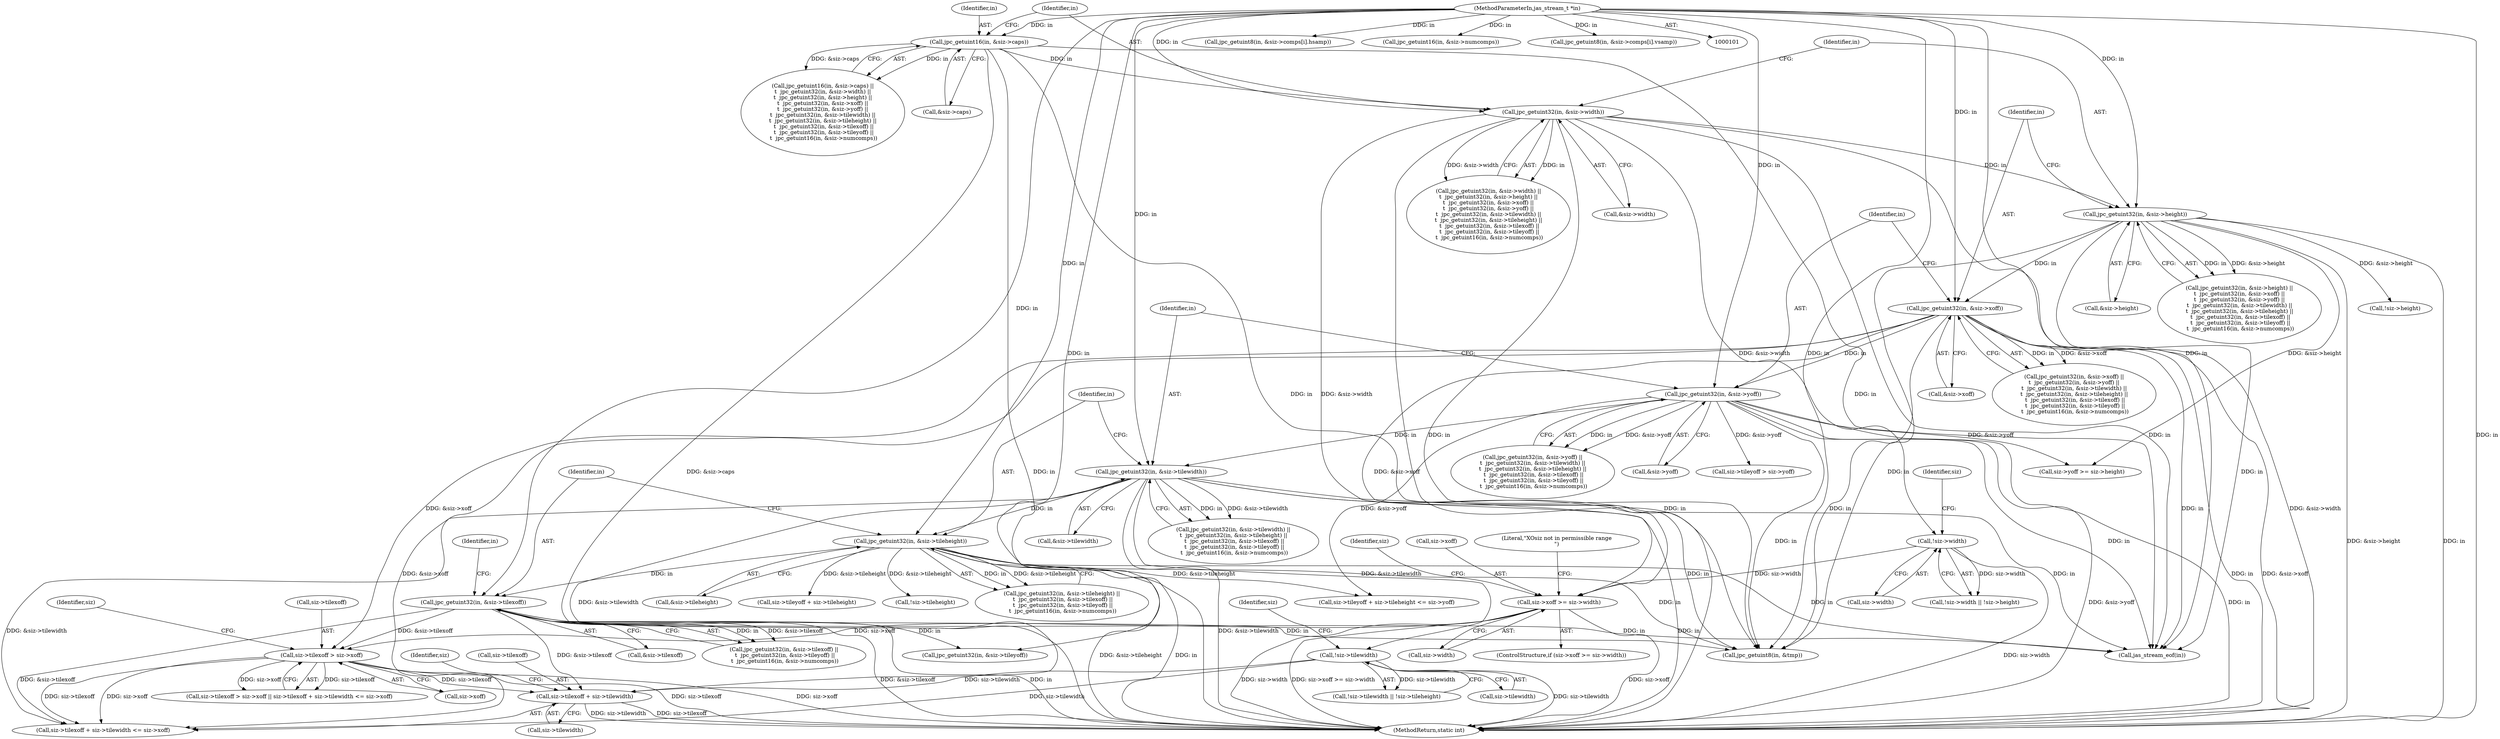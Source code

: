 digraph "0_jasper_f7038068550fba0e41e1d0c355787f1dcd5bf330@pointer" {
"1000274" [label="(Call,siz->tilexoff + siz->tilewidth)"];
"1000176" [label="(Call,jpc_getuint32(in, &siz->tilexoff))"];
"1000169" [label="(Call,jpc_getuint32(in, &siz->tileheight))"];
"1000162" [label="(Call,jpc_getuint32(in, &siz->tilewidth))"];
"1000155" [label="(Call,jpc_getuint32(in, &siz->yoff))"];
"1000148" [label="(Call,jpc_getuint32(in, &siz->xoff))"];
"1000141" [label="(Call,jpc_getuint32(in, &siz->height))"];
"1000134" [label="(Call,jpc_getuint32(in, &siz->width))"];
"1000127" [label="(Call,jpc_getuint16(in, &siz->caps))"];
"1000104" [label="(MethodParameterIn,jas_stream_t *in)"];
"1000266" [label="(Call,siz->tilexoff > siz->xoff)"];
"1000241" [label="(Call,siz->xoff >= siz->width)"];
"1000199" [label="(Call,!siz->width)"];
"1000213" [label="(Call,!siz->tilewidth)"];
"1000157" [label="(Call,&siz->yoff)"];
"1000282" [label="(Identifier,siz)"];
"1000273" [label="(Call,siz->tilexoff + siz->tilewidth <= siz->xoff)"];
"1000170" [label="(Identifier,in)"];
"1000127" [label="(Call,jpc_getuint16(in, &siz->caps))"];
"1000241" [label="(Call,siz->xoff >= siz->width)"];
"1000240" [label="(ControlStructure,if (siz->xoff >= siz->width))"];
"1000136" [label="(Call,&siz->width)"];
"1000155" [label="(Call,jpc_getuint32(in, &siz->yoff))"];
"1000255" [label="(Identifier,siz)"];
"1000148" [label="(Call,jpc_getuint32(in, &siz->xoff))"];
"1000183" [label="(Call,jpc_getuint32(in, &siz->tileyoff))"];
"1000266" [label="(Call,siz->tilexoff > siz->xoff)"];
"1000126" [label="(Call,jpc_getuint16(in, &siz->caps) ||\n\t  jpc_getuint32(in, &siz->width) ||\n\t  jpc_getuint32(in, &siz->height) ||\n\t  jpc_getuint32(in, &siz->xoff) ||\n\t  jpc_getuint32(in, &siz->yoff) ||\n\t  jpc_getuint32(in, &siz->tilewidth) ||\n\t  jpc_getuint32(in, &siz->tileheight) ||\n \t  jpc_getuint32(in, &siz->tilexoff) ||\n \t  jpc_getuint32(in, &siz->tileyoff) ||\n \t  jpc_getuint16(in, &siz->numcomps))"];
"1000129" [label="(Call,&siz->caps)"];
"1000178" [label="(Call,&siz->tilexoff)"];
"1000205" [label="(Identifier,siz)"];
"1000212" [label="(Call,!siz->tilewidth || !siz->tileheight)"];
"1000200" [label="(Call,siz->width)"];
"1000219" [label="(Identifier,siz)"];
"1000199" [label="(Call,!siz->width)"];
"1000184" [label="(Identifier,in)"];
"1000345" [label="(Call,jpc_getuint8(in, &siz->comps[i].hsamp))"];
"1000142" [label="(Identifier,in)"];
"1000340" [label="(Call,jpc_getuint8(in, &tmp))"];
"1000214" [label="(Call,siz->tilewidth)"];
"1000456" [label="(Call,jas_stream_eof(in))"];
"1000169" [label="(Call,jpc_getuint32(in, &siz->tileheight))"];
"1000298" [label="(Call,siz->tileyoff + siz->tileheight)"];
"1000133" [label="(Call,jpc_getuint32(in, &siz->width) ||\n\t  jpc_getuint32(in, &siz->height) ||\n\t  jpc_getuint32(in, &siz->xoff) ||\n\t  jpc_getuint32(in, &siz->yoff) ||\n\t  jpc_getuint32(in, &siz->tilewidth) ||\n\t  jpc_getuint32(in, &siz->tileheight) ||\n \t  jpc_getuint32(in, &siz->tilexoff) ||\n \t  jpc_getuint32(in, &siz->tileyoff) ||\n \t  jpc_getuint16(in, &siz->numcomps))"];
"1000274" [label="(Call,siz->tilexoff + siz->tilewidth)"];
"1000134" [label="(Call,jpc_getuint32(in, &siz->width))"];
"1000162" [label="(Call,jpc_getuint32(in, &siz->tilewidth))"];
"1000270" [label="(Call,siz->xoff)"];
"1000176" [label="(Call,jpc_getuint32(in, &siz->tilexoff))"];
"1000140" [label="(Call,jpc_getuint32(in, &siz->height) ||\n\t  jpc_getuint32(in, &siz->xoff) ||\n\t  jpc_getuint32(in, &siz->yoff) ||\n\t  jpc_getuint32(in, &siz->tilewidth) ||\n\t  jpc_getuint32(in, &siz->tileheight) ||\n \t  jpc_getuint32(in, &siz->tilexoff) ||\n \t  jpc_getuint32(in, &siz->tileyoff) ||\n \t  jpc_getuint16(in, &siz->numcomps))"];
"1000128" [label="(Identifier,in)"];
"1000217" [label="(Call,!siz->tileheight)"];
"1000135" [label="(Identifier,in)"];
"1000189" [label="(Call,jpc_getuint16(in, &siz->numcomps))"];
"1000276" [label="(Identifier,siz)"];
"1000203" [label="(Call,!siz->height)"];
"1000290" [label="(Call,siz->tileyoff > siz->yoff)"];
"1000275" [label="(Call,siz->tilexoff)"];
"1000104" [label="(MethodParameterIn,jas_stream_t *in)"];
"1000278" [label="(Call,siz->tilewidth)"];
"1000171" [label="(Call,&siz->tileheight)"];
"1000164" [label="(Call,&siz->tilewidth)"];
"1000141" [label="(Call,jpc_getuint32(in, &siz->height))"];
"1000267" [label="(Call,siz->tilexoff)"];
"1000161" [label="(Call,jpc_getuint32(in, &siz->tilewidth) ||\n\t  jpc_getuint32(in, &siz->tileheight) ||\n \t  jpc_getuint32(in, &siz->tilexoff) ||\n \t  jpc_getuint32(in, &siz->tileyoff) ||\n \t  jpc_getuint16(in, &siz->numcomps))"];
"1000163" [label="(Identifier,in)"];
"1000143" [label="(Call,&siz->height)"];
"1000242" [label="(Call,siz->xoff)"];
"1000250" [label="(Literal,\"XOsiz not in permissible range\n\")"];
"1000150" [label="(Call,&siz->xoff)"];
"1000253" [label="(Call,siz->yoff >= siz->height)"];
"1000156" [label="(Identifier,in)"];
"1000198" [label="(Call,!siz->width || !siz->height)"];
"1000297" [label="(Call,siz->tileyoff + siz->tileheight <= siz->yoff)"];
"1000475" [label="(MethodReturn,static int)"];
"1000177" [label="(Identifier,in)"];
"1000147" [label="(Call,jpc_getuint32(in, &siz->xoff) ||\n\t  jpc_getuint32(in, &siz->yoff) ||\n\t  jpc_getuint32(in, &siz->tilewidth) ||\n\t  jpc_getuint32(in, &siz->tileheight) ||\n \t  jpc_getuint32(in, &siz->tilexoff) ||\n \t  jpc_getuint32(in, &siz->tileyoff) ||\n \t  jpc_getuint16(in, &siz->numcomps))"];
"1000265" [label="(Call,siz->tilexoff > siz->xoff || siz->tilexoff + siz->tilewidth <= siz->xoff)"];
"1000245" [label="(Call,siz->width)"];
"1000175" [label="(Call,jpc_getuint32(in, &siz->tilexoff) ||\n \t  jpc_getuint32(in, &siz->tileyoff) ||\n \t  jpc_getuint16(in, &siz->numcomps))"];
"1000149" [label="(Identifier,in)"];
"1000355" [label="(Call,jpc_getuint8(in, &siz->comps[i].vsamp))"];
"1000213" [label="(Call,!siz->tilewidth)"];
"1000154" [label="(Call,jpc_getuint32(in, &siz->yoff) ||\n\t  jpc_getuint32(in, &siz->tilewidth) ||\n\t  jpc_getuint32(in, &siz->tileheight) ||\n \t  jpc_getuint32(in, &siz->tilexoff) ||\n \t  jpc_getuint32(in, &siz->tileyoff) ||\n \t  jpc_getuint16(in, &siz->numcomps))"];
"1000168" [label="(Call,jpc_getuint32(in, &siz->tileheight) ||\n \t  jpc_getuint32(in, &siz->tilexoff) ||\n \t  jpc_getuint32(in, &siz->tileyoff) ||\n \t  jpc_getuint16(in, &siz->numcomps))"];
"1000274" -> "1000273"  [label="AST: "];
"1000274" -> "1000278"  [label="CFG: "];
"1000275" -> "1000274"  [label="AST: "];
"1000278" -> "1000274"  [label="AST: "];
"1000282" -> "1000274"  [label="CFG: "];
"1000274" -> "1000475"  [label="DDG: siz->tilexoff"];
"1000274" -> "1000475"  [label="DDG: siz->tilewidth"];
"1000176" -> "1000274"  [label="DDG: &siz->tilexoff"];
"1000266" -> "1000274"  [label="DDG: siz->tilexoff"];
"1000162" -> "1000274"  [label="DDG: &siz->tilewidth"];
"1000213" -> "1000274"  [label="DDG: siz->tilewidth"];
"1000176" -> "1000175"  [label="AST: "];
"1000176" -> "1000178"  [label="CFG: "];
"1000177" -> "1000176"  [label="AST: "];
"1000178" -> "1000176"  [label="AST: "];
"1000184" -> "1000176"  [label="CFG: "];
"1000175" -> "1000176"  [label="CFG: "];
"1000176" -> "1000475"  [label="DDG: &siz->tilexoff"];
"1000176" -> "1000475"  [label="DDG: in"];
"1000176" -> "1000175"  [label="DDG: in"];
"1000176" -> "1000175"  [label="DDG: &siz->tilexoff"];
"1000169" -> "1000176"  [label="DDG: in"];
"1000104" -> "1000176"  [label="DDG: in"];
"1000176" -> "1000183"  [label="DDG: in"];
"1000176" -> "1000266"  [label="DDG: &siz->tilexoff"];
"1000176" -> "1000273"  [label="DDG: &siz->tilexoff"];
"1000176" -> "1000340"  [label="DDG: in"];
"1000176" -> "1000456"  [label="DDG: in"];
"1000169" -> "1000168"  [label="AST: "];
"1000169" -> "1000171"  [label="CFG: "];
"1000170" -> "1000169"  [label="AST: "];
"1000171" -> "1000169"  [label="AST: "];
"1000177" -> "1000169"  [label="CFG: "];
"1000168" -> "1000169"  [label="CFG: "];
"1000169" -> "1000475"  [label="DDG: &siz->tileheight"];
"1000169" -> "1000475"  [label="DDG: in"];
"1000169" -> "1000168"  [label="DDG: in"];
"1000169" -> "1000168"  [label="DDG: &siz->tileheight"];
"1000162" -> "1000169"  [label="DDG: in"];
"1000104" -> "1000169"  [label="DDG: in"];
"1000169" -> "1000217"  [label="DDG: &siz->tileheight"];
"1000169" -> "1000297"  [label="DDG: &siz->tileheight"];
"1000169" -> "1000298"  [label="DDG: &siz->tileheight"];
"1000169" -> "1000340"  [label="DDG: in"];
"1000169" -> "1000456"  [label="DDG: in"];
"1000162" -> "1000161"  [label="AST: "];
"1000162" -> "1000164"  [label="CFG: "];
"1000163" -> "1000162"  [label="AST: "];
"1000164" -> "1000162"  [label="AST: "];
"1000170" -> "1000162"  [label="CFG: "];
"1000161" -> "1000162"  [label="CFG: "];
"1000162" -> "1000475"  [label="DDG: &siz->tilewidth"];
"1000162" -> "1000475"  [label="DDG: in"];
"1000162" -> "1000161"  [label="DDG: in"];
"1000162" -> "1000161"  [label="DDG: &siz->tilewidth"];
"1000155" -> "1000162"  [label="DDG: in"];
"1000104" -> "1000162"  [label="DDG: in"];
"1000162" -> "1000213"  [label="DDG: &siz->tilewidth"];
"1000162" -> "1000273"  [label="DDG: &siz->tilewidth"];
"1000162" -> "1000340"  [label="DDG: in"];
"1000162" -> "1000456"  [label="DDG: in"];
"1000155" -> "1000154"  [label="AST: "];
"1000155" -> "1000157"  [label="CFG: "];
"1000156" -> "1000155"  [label="AST: "];
"1000157" -> "1000155"  [label="AST: "];
"1000163" -> "1000155"  [label="CFG: "];
"1000154" -> "1000155"  [label="CFG: "];
"1000155" -> "1000475"  [label="DDG: &siz->yoff"];
"1000155" -> "1000475"  [label="DDG: in"];
"1000155" -> "1000154"  [label="DDG: in"];
"1000155" -> "1000154"  [label="DDG: &siz->yoff"];
"1000148" -> "1000155"  [label="DDG: in"];
"1000104" -> "1000155"  [label="DDG: in"];
"1000155" -> "1000253"  [label="DDG: &siz->yoff"];
"1000155" -> "1000290"  [label="DDG: &siz->yoff"];
"1000155" -> "1000297"  [label="DDG: &siz->yoff"];
"1000155" -> "1000340"  [label="DDG: in"];
"1000155" -> "1000456"  [label="DDG: in"];
"1000148" -> "1000147"  [label="AST: "];
"1000148" -> "1000150"  [label="CFG: "];
"1000149" -> "1000148"  [label="AST: "];
"1000150" -> "1000148"  [label="AST: "];
"1000156" -> "1000148"  [label="CFG: "];
"1000147" -> "1000148"  [label="CFG: "];
"1000148" -> "1000475"  [label="DDG: in"];
"1000148" -> "1000475"  [label="DDG: &siz->xoff"];
"1000148" -> "1000147"  [label="DDG: in"];
"1000148" -> "1000147"  [label="DDG: &siz->xoff"];
"1000141" -> "1000148"  [label="DDG: in"];
"1000104" -> "1000148"  [label="DDG: in"];
"1000148" -> "1000241"  [label="DDG: &siz->xoff"];
"1000148" -> "1000266"  [label="DDG: &siz->xoff"];
"1000148" -> "1000273"  [label="DDG: &siz->xoff"];
"1000148" -> "1000340"  [label="DDG: in"];
"1000148" -> "1000456"  [label="DDG: in"];
"1000141" -> "1000140"  [label="AST: "];
"1000141" -> "1000143"  [label="CFG: "];
"1000142" -> "1000141"  [label="AST: "];
"1000143" -> "1000141"  [label="AST: "];
"1000149" -> "1000141"  [label="CFG: "];
"1000140" -> "1000141"  [label="CFG: "];
"1000141" -> "1000475"  [label="DDG: in"];
"1000141" -> "1000475"  [label="DDG: &siz->height"];
"1000141" -> "1000140"  [label="DDG: in"];
"1000141" -> "1000140"  [label="DDG: &siz->height"];
"1000134" -> "1000141"  [label="DDG: in"];
"1000104" -> "1000141"  [label="DDG: in"];
"1000141" -> "1000203"  [label="DDG: &siz->height"];
"1000141" -> "1000253"  [label="DDG: &siz->height"];
"1000141" -> "1000340"  [label="DDG: in"];
"1000141" -> "1000456"  [label="DDG: in"];
"1000134" -> "1000133"  [label="AST: "];
"1000134" -> "1000136"  [label="CFG: "];
"1000135" -> "1000134"  [label="AST: "];
"1000136" -> "1000134"  [label="AST: "];
"1000142" -> "1000134"  [label="CFG: "];
"1000133" -> "1000134"  [label="CFG: "];
"1000134" -> "1000475"  [label="DDG: in"];
"1000134" -> "1000475"  [label="DDG: &siz->width"];
"1000134" -> "1000133"  [label="DDG: in"];
"1000134" -> "1000133"  [label="DDG: &siz->width"];
"1000127" -> "1000134"  [label="DDG: in"];
"1000104" -> "1000134"  [label="DDG: in"];
"1000134" -> "1000199"  [label="DDG: &siz->width"];
"1000134" -> "1000241"  [label="DDG: &siz->width"];
"1000134" -> "1000340"  [label="DDG: in"];
"1000134" -> "1000456"  [label="DDG: in"];
"1000127" -> "1000126"  [label="AST: "];
"1000127" -> "1000129"  [label="CFG: "];
"1000128" -> "1000127"  [label="AST: "];
"1000129" -> "1000127"  [label="AST: "];
"1000135" -> "1000127"  [label="CFG: "];
"1000126" -> "1000127"  [label="CFG: "];
"1000127" -> "1000475"  [label="DDG: &siz->caps"];
"1000127" -> "1000475"  [label="DDG: in"];
"1000127" -> "1000126"  [label="DDG: in"];
"1000127" -> "1000126"  [label="DDG: &siz->caps"];
"1000104" -> "1000127"  [label="DDG: in"];
"1000127" -> "1000340"  [label="DDG: in"];
"1000127" -> "1000456"  [label="DDG: in"];
"1000104" -> "1000101"  [label="AST: "];
"1000104" -> "1000475"  [label="DDG: in"];
"1000104" -> "1000183"  [label="DDG: in"];
"1000104" -> "1000189"  [label="DDG: in"];
"1000104" -> "1000340"  [label="DDG: in"];
"1000104" -> "1000345"  [label="DDG: in"];
"1000104" -> "1000355"  [label="DDG: in"];
"1000104" -> "1000456"  [label="DDG: in"];
"1000266" -> "1000265"  [label="AST: "];
"1000266" -> "1000270"  [label="CFG: "];
"1000267" -> "1000266"  [label="AST: "];
"1000270" -> "1000266"  [label="AST: "];
"1000276" -> "1000266"  [label="CFG: "];
"1000265" -> "1000266"  [label="CFG: "];
"1000266" -> "1000475"  [label="DDG: siz->tilexoff"];
"1000266" -> "1000475"  [label="DDG: siz->xoff"];
"1000266" -> "1000265"  [label="DDG: siz->tilexoff"];
"1000266" -> "1000265"  [label="DDG: siz->xoff"];
"1000241" -> "1000266"  [label="DDG: siz->xoff"];
"1000266" -> "1000273"  [label="DDG: siz->tilexoff"];
"1000266" -> "1000273"  [label="DDG: siz->xoff"];
"1000241" -> "1000240"  [label="AST: "];
"1000241" -> "1000245"  [label="CFG: "];
"1000242" -> "1000241"  [label="AST: "];
"1000245" -> "1000241"  [label="AST: "];
"1000250" -> "1000241"  [label="CFG: "];
"1000255" -> "1000241"  [label="CFG: "];
"1000241" -> "1000475"  [label="DDG: siz->xoff"];
"1000241" -> "1000475"  [label="DDG: siz->width"];
"1000241" -> "1000475"  [label="DDG: siz->xoff >= siz->width"];
"1000199" -> "1000241"  [label="DDG: siz->width"];
"1000199" -> "1000198"  [label="AST: "];
"1000199" -> "1000200"  [label="CFG: "];
"1000200" -> "1000199"  [label="AST: "];
"1000205" -> "1000199"  [label="CFG: "];
"1000198" -> "1000199"  [label="CFG: "];
"1000199" -> "1000475"  [label="DDG: siz->width"];
"1000199" -> "1000198"  [label="DDG: siz->width"];
"1000213" -> "1000212"  [label="AST: "];
"1000213" -> "1000214"  [label="CFG: "];
"1000214" -> "1000213"  [label="AST: "];
"1000219" -> "1000213"  [label="CFG: "];
"1000212" -> "1000213"  [label="CFG: "];
"1000213" -> "1000475"  [label="DDG: siz->tilewidth"];
"1000213" -> "1000212"  [label="DDG: siz->tilewidth"];
"1000213" -> "1000273"  [label="DDG: siz->tilewidth"];
}
